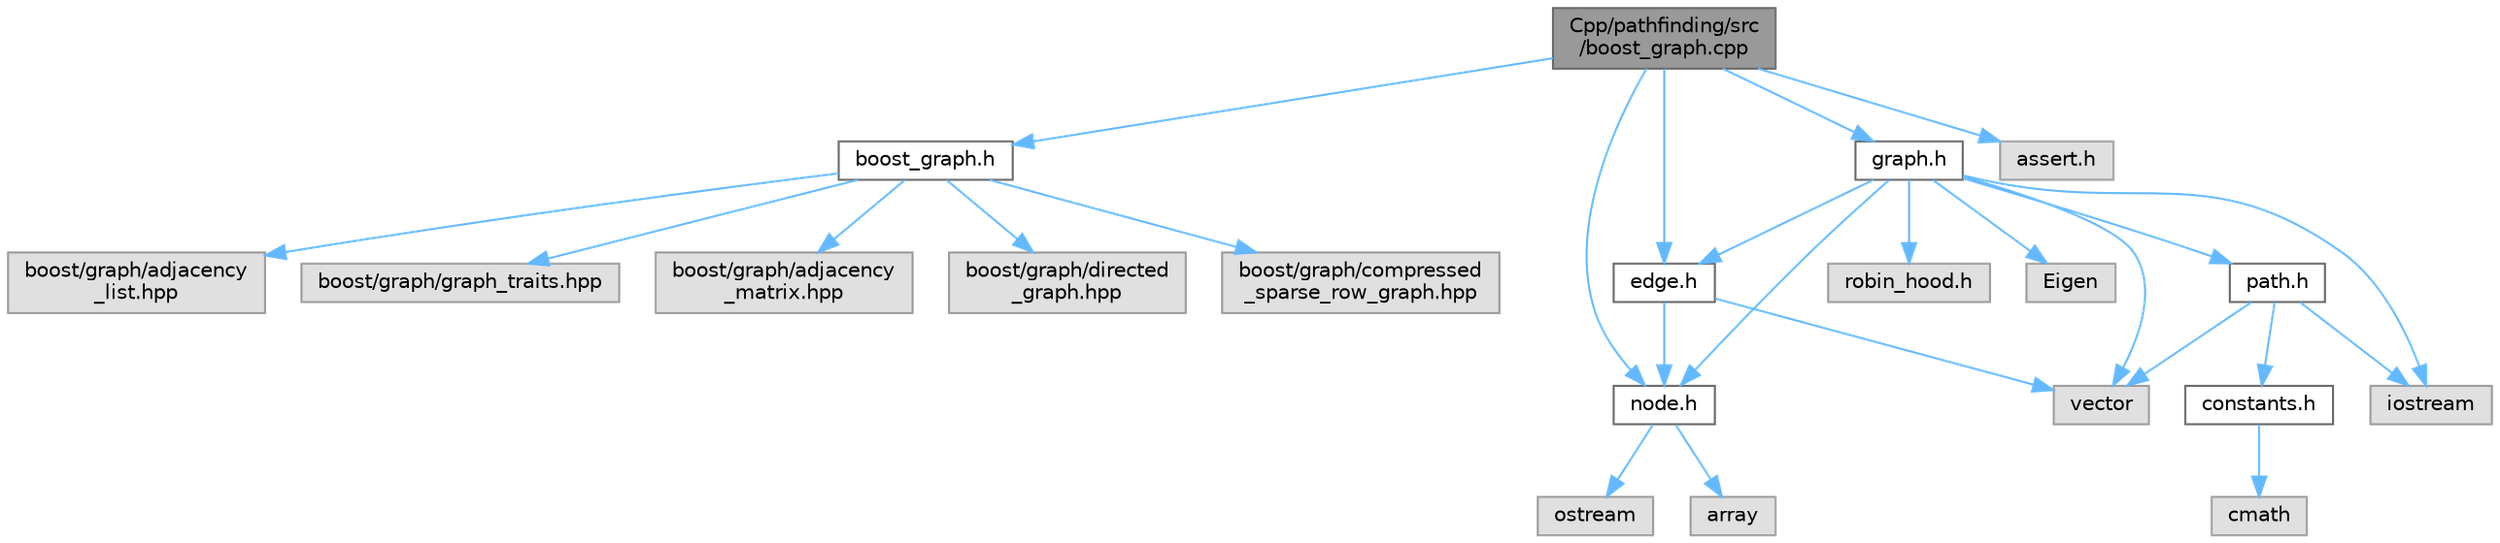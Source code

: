 digraph "Cpp/pathfinding/src/boost_graph.cpp"
{
 // LATEX_PDF_SIZE
  bgcolor="transparent";
  edge [fontname=Helvetica,fontsize=10,labelfontname=Helvetica,labelfontsize=10];
  node [fontname=Helvetica,fontsize=10,shape=box,height=0.2,width=0.4];
  Node1 [label="Cpp/pathfinding/src\l/boost_graph.cpp",height=0.2,width=0.4,color="gray40", fillcolor="grey60", style="filled", fontcolor="black",tooltip="Contains implementation for the BoostGraph class."];
  Node1 -> Node2 [color="steelblue1",style="solid"];
  Node2 [label="boost_graph.h",height=0.2,width=0.4,color="grey40", fillcolor="white", style="filled",URL="$a00200.html",tooltip="Contains definitions for the BoostGraph class."];
  Node2 -> Node3 [color="steelblue1",style="solid"];
  Node3 [label="boost/graph/graph_traits.hpp",height=0.2,width=0.4,color="grey60", fillcolor="#E0E0E0", style="filled",tooltip=" "];
  Node2 -> Node4 [color="steelblue1",style="solid"];
  Node4 [label="boost/graph/adjacency\l_matrix.hpp",height=0.2,width=0.4,color="grey60", fillcolor="#E0E0E0", style="filled",tooltip=" "];
  Node2 -> Node5 [color="steelblue1",style="solid"];
  Node5 [label="boost/graph/directed\l_graph.hpp",height=0.2,width=0.4,color="grey60", fillcolor="#E0E0E0", style="filled",tooltip=" "];
  Node2 -> Node6 [color="steelblue1",style="solid"];
  Node6 [label="boost/graph/compressed\l_sparse_row_graph.hpp",height=0.2,width=0.4,color="grey60", fillcolor="#E0E0E0", style="filled",tooltip=" "];
  Node2 -> Node7 [color="steelblue1",style="solid"];
  Node7 [label="boost/graph/adjacency\l_list.hpp",height=0.2,width=0.4,color="grey60", fillcolor="#E0E0E0", style="filled",tooltip=" "];
  Node1 -> Node8 [color="steelblue1",style="solid"];
  Node8 [label="graph.h",height=0.2,width=0.4,color="grey40", fillcolor="white", style="filled",URL="$a00269.html",tooltip="Contains definitions for the Graph  class."];
  Node8 -> Node9 [color="steelblue1",style="solid"];
  Node9 [label="robin_hood.h",height=0.2,width=0.4,color="grey60", fillcolor="#E0E0E0", style="filled",tooltip=" "];
  Node8 -> Node10 [color="steelblue1",style="solid"];
  Node10 [label="vector",height=0.2,width=0.4,color="grey60", fillcolor="#E0E0E0", style="filled",tooltip=" "];
  Node8 -> Node11 [color="steelblue1",style="solid"];
  Node11 [label="edge.h",height=0.2,width=0.4,color="grey40", fillcolor="white", style="filled",URL="$a00263.html",tooltip="Contains definitions for the Edge structure."];
  Node11 -> Node12 [color="steelblue1",style="solid"];
  Node12 [label="node.h",height=0.2,width=0.4,color="grey40", fillcolor="white", style="filled",URL="$a00275.html",tooltip="Contains definitions for the Node structure."];
  Node12 -> Node13 [color="steelblue1",style="solid"];
  Node13 [label="array",height=0.2,width=0.4,color="grey60", fillcolor="#E0E0E0", style="filled",tooltip=" "];
  Node12 -> Node14 [color="steelblue1",style="solid"];
  Node14 [label="ostream",height=0.2,width=0.4,color="grey60", fillcolor="#E0E0E0", style="filled",tooltip=" "];
  Node11 -> Node10 [color="steelblue1",style="solid"];
  Node8 -> Node12 [color="steelblue1",style="solid"];
  Node8 -> Node15 [color="steelblue1",style="solid"];
  Node15 [label="path.h",height=0.2,width=0.4,color="grey40", fillcolor="white", style="filled",URL="$a00281.html",tooltip="Contains definitions for the Path structure."];
  Node15 -> Node10 [color="steelblue1",style="solid"];
  Node15 -> Node16 [color="steelblue1",style="solid"];
  Node16 [label="iostream",height=0.2,width=0.4,color="grey60", fillcolor="#E0E0E0", style="filled",tooltip=" "];
  Node15 -> Node17 [color="steelblue1",style="solid"];
  Node17 [label="constants.h",height=0.2,width=0.4,color="grey40", fillcolor="white", style="filled",URL="$a00251.html",tooltip="Contains definitions for the HF::SpatialStructures namespace."];
  Node17 -> Node18 [color="steelblue1",style="solid"];
  Node18 [label="cmath",height=0.2,width=0.4,color="grey60", fillcolor="#E0E0E0", style="filled",tooltip=" "];
  Node8 -> Node19 [color="steelblue1",style="solid"];
  Node19 [label="Eigen",height=0.2,width=0.4,color="grey60", fillcolor="#E0E0E0", style="filled",tooltip=" "];
  Node8 -> Node16 [color="steelblue1",style="solid"];
  Node1 -> Node12 [color="steelblue1",style="solid"];
  Node1 -> Node11 [color="steelblue1",style="solid"];
  Node1 -> Node20 [color="steelblue1",style="solid"];
  Node20 [label="assert.h",height=0.2,width=0.4,color="grey60", fillcolor="#E0E0E0", style="filled",tooltip=" "];
}
